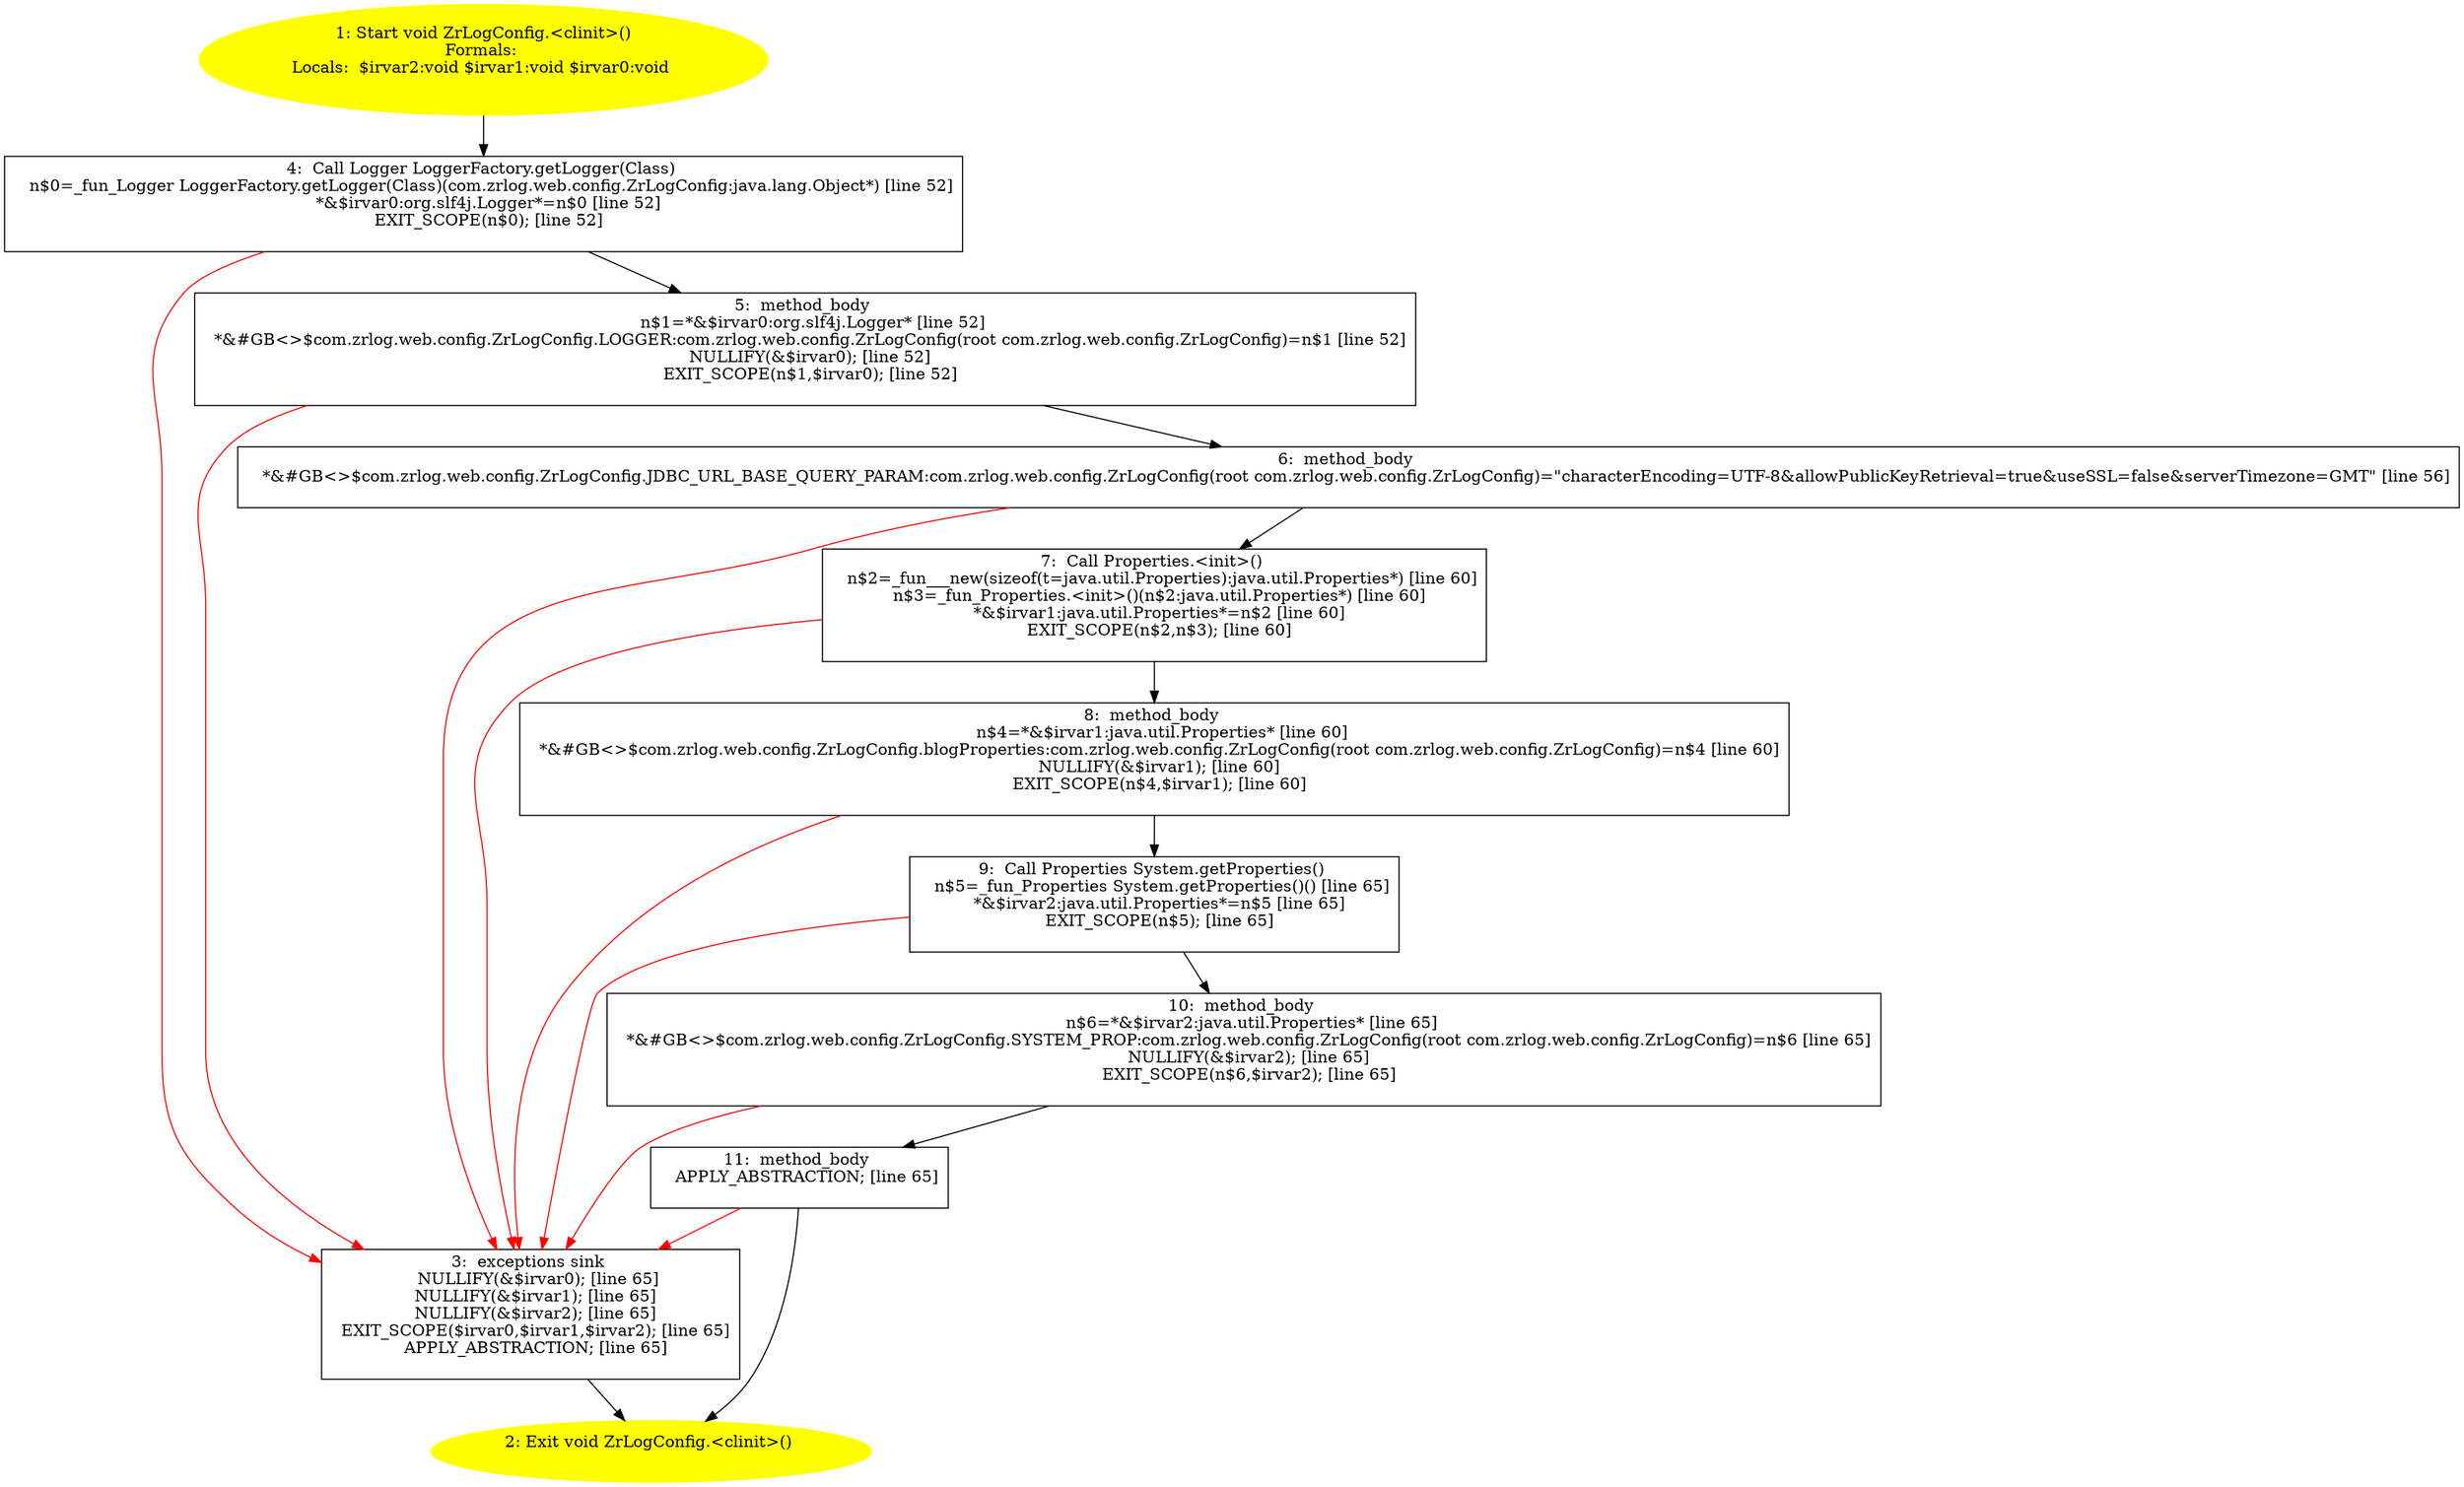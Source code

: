 /* @generated */
digraph cfg {
"com.zrlog.web.config.ZrLogConfig.<clinit>():void.6b0ab63e458e931393a8eeb068c01156_1" [label="1: Start void ZrLogConfig.<clinit>()\nFormals: \nLocals:  $irvar2:void $irvar1:void $irvar0:void \n  " color=yellow style=filled]
	

	 "com.zrlog.web.config.ZrLogConfig.<clinit>():void.6b0ab63e458e931393a8eeb068c01156_1" -> "com.zrlog.web.config.ZrLogConfig.<clinit>():void.6b0ab63e458e931393a8eeb068c01156_4" ;
"com.zrlog.web.config.ZrLogConfig.<clinit>():void.6b0ab63e458e931393a8eeb068c01156_2" [label="2: Exit void ZrLogConfig.<clinit>() \n  " color=yellow style=filled]
	

"com.zrlog.web.config.ZrLogConfig.<clinit>():void.6b0ab63e458e931393a8eeb068c01156_3" [label="3:  exceptions sink \n   NULLIFY(&$irvar0); [line 65]\n  NULLIFY(&$irvar1); [line 65]\n  NULLIFY(&$irvar2); [line 65]\n  EXIT_SCOPE($irvar0,$irvar1,$irvar2); [line 65]\n  APPLY_ABSTRACTION; [line 65]\n " shape="box"]
	

	 "com.zrlog.web.config.ZrLogConfig.<clinit>():void.6b0ab63e458e931393a8eeb068c01156_3" -> "com.zrlog.web.config.ZrLogConfig.<clinit>():void.6b0ab63e458e931393a8eeb068c01156_2" ;
"com.zrlog.web.config.ZrLogConfig.<clinit>():void.6b0ab63e458e931393a8eeb068c01156_4" [label="4:  Call Logger LoggerFactory.getLogger(Class) \n   n$0=_fun_Logger LoggerFactory.getLogger(Class)(com.zrlog.web.config.ZrLogConfig:java.lang.Object*) [line 52]\n  *&$irvar0:org.slf4j.Logger*=n$0 [line 52]\n  EXIT_SCOPE(n$0); [line 52]\n " shape="box"]
	

	 "com.zrlog.web.config.ZrLogConfig.<clinit>():void.6b0ab63e458e931393a8eeb068c01156_4" -> "com.zrlog.web.config.ZrLogConfig.<clinit>():void.6b0ab63e458e931393a8eeb068c01156_5" ;
	 "com.zrlog.web.config.ZrLogConfig.<clinit>():void.6b0ab63e458e931393a8eeb068c01156_4" -> "com.zrlog.web.config.ZrLogConfig.<clinit>():void.6b0ab63e458e931393a8eeb068c01156_3" [color="red" ];
"com.zrlog.web.config.ZrLogConfig.<clinit>():void.6b0ab63e458e931393a8eeb068c01156_5" [label="5:  method_body \n   n$1=*&$irvar0:org.slf4j.Logger* [line 52]\n  *&#GB<>$com.zrlog.web.config.ZrLogConfig.LOGGER:com.zrlog.web.config.ZrLogConfig(root com.zrlog.web.config.ZrLogConfig)=n$1 [line 52]\n  NULLIFY(&$irvar0); [line 52]\n  EXIT_SCOPE(n$1,$irvar0); [line 52]\n " shape="box"]
	

	 "com.zrlog.web.config.ZrLogConfig.<clinit>():void.6b0ab63e458e931393a8eeb068c01156_5" -> "com.zrlog.web.config.ZrLogConfig.<clinit>():void.6b0ab63e458e931393a8eeb068c01156_6" ;
	 "com.zrlog.web.config.ZrLogConfig.<clinit>():void.6b0ab63e458e931393a8eeb068c01156_5" -> "com.zrlog.web.config.ZrLogConfig.<clinit>():void.6b0ab63e458e931393a8eeb068c01156_3" [color="red" ];
"com.zrlog.web.config.ZrLogConfig.<clinit>():void.6b0ab63e458e931393a8eeb068c01156_6" [label="6:  method_body \n   *&#GB<>$com.zrlog.web.config.ZrLogConfig.JDBC_URL_BASE_QUERY_PARAM:com.zrlog.web.config.ZrLogConfig(root com.zrlog.web.config.ZrLogConfig)=\"characterEncoding=UTF-8&allowPublicKeyRetrieval=true&useSSL=false&serverTimezone=GMT\" [line 56]\n " shape="box"]
	

	 "com.zrlog.web.config.ZrLogConfig.<clinit>():void.6b0ab63e458e931393a8eeb068c01156_6" -> "com.zrlog.web.config.ZrLogConfig.<clinit>():void.6b0ab63e458e931393a8eeb068c01156_7" ;
	 "com.zrlog.web.config.ZrLogConfig.<clinit>():void.6b0ab63e458e931393a8eeb068c01156_6" -> "com.zrlog.web.config.ZrLogConfig.<clinit>():void.6b0ab63e458e931393a8eeb068c01156_3" [color="red" ];
"com.zrlog.web.config.ZrLogConfig.<clinit>():void.6b0ab63e458e931393a8eeb068c01156_7" [label="7:  Call Properties.<init>() \n   n$2=_fun___new(sizeof(t=java.util.Properties):java.util.Properties*) [line 60]\n  n$3=_fun_Properties.<init>()(n$2:java.util.Properties*) [line 60]\n  *&$irvar1:java.util.Properties*=n$2 [line 60]\n  EXIT_SCOPE(n$2,n$3); [line 60]\n " shape="box"]
	

	 "com.zrlog.web.config.ZrLogConfig.<clinit>():void.6b0ab63e458e931393a8eeb068c01156_7" -> "com.zrlog.web.config.ZrLogConfig.<clinit>():void.6b0ab63e458e931393a8eeb068c01156_8" ;
	 "com.zrlog.web.config.ZrLogConfig.<clinit>():void.6b0ab63e458e931393a8eeb068c01156_7" -> "com.zrlog.web.config.ZrLogConfig.<clinit>():void.6b0ab63e458e931393a8eeb068c01156_3" [color="red" ];
"com.zrlog.web.config.ZrLogConfig.<clinit>():void.6b0ab63e458e931393a8eeb068c01156_8" [label="8:  method_body \n   n$4=*&$irvar1:java.util.Properties* [line 60]\n  *&#GB<>$com.zrlog.web.config.ZrLogConfig.blogProperties:com.zrlog.web.config.ZrLogConfig(root com.zrlog.web.config.ZrLogConfig)=n$4 [line 60]\n  NULLIFY(&$irvar1); [line 60]\n  EXIT_SCOPE(n$4,$irvar1); [line 60]\n " shape="box"]
	

	 "com.zrlog.web.config.ZrLogConfig.<clinit>():void.6b0ab63e458e931393a8eeb068c01156_8" -> "com.zrlog.web.config.ZrLogConfig.<clinit>():void.6b0ab63e458e931393a8eeb068c01156_9" ;
	 "com.zrlog.web.config.ZrLogConfig.<clinit>():void.6b0ab63e458e931393a8eeb068c01156_8" -> "com.zrlog.web.config.ZrLogConfig.<clinit>():void.6b0ab63e458e931393a8eeb068c01156_3" [color="red" ];
"com.zrlog.web.config.ZrLogConfig.<clinit>():void.6b0ab63e458e931393a8eeb068c01156_9" [label="9:  Call Properties System.getProperties() \n   n$5=_fun_Properties System.getProperties()() [line 65]\n  *&$irvar2:java.util.Properties*=n$5 [line 65]\n  EXIT_SCOPE(n$5); [line 65]\n " shape="box"]
	

	 "com.zrlog.web.config.ZrLogConfig.<clinit>():void.6b0ab63e458e931393a8eeb068c01156_9" -> "com.zrlog.web.config.ZrLogConfig.<clinit>():void.6b0ab63e458e931393a8eeb068c01156_10" ;
	 "com.zrlog.web.config.ZrLogConfig.<clinit>():void.6b0ab63e458e931393a8eeb068c01156_9" -> "com.zrlog.web.config.ZrLogConfig.<clinit>():void.6b0ab63e458e931393a8eeb068c01156_3" [color="red" ];
"com.zrlog.web.config.ZrLogConfig.<clinit>():void.6b0ab63e458e931393a8eeb068c01156_10" [label="10:  method_body \n   n$6=*&$irvar2:java.util.Properties* [line 65]\n  *&#GB<>$com.zrlog.web.config.ZrLogConfig.SYSTEM_PROP:com.zrlog.web.config.ZrLogConfig(root com.zrlog.web.config.ZrLogConfig)=n$6 [line 65]\n  NULLIFY(&$irvar2); [line 65]\n  EXIT_SCOPE(n$6,$irvar2); [line 65]\n " shape="box"]
	

	 "com.zrlog.web.config.ZrLogConfig.<clinit>():void.6b0ab63e458e931393a8eeb068c01156_10" -> "com.zrlog.web.config.ZrLogConfig.<clinit>():void.6b0ab63e458e931393a8eeb068c01156_11" ;
	 "com.zrlog.web.config.ZrLogConfig.<clinit>():void.6b0ab63e458e931393a8eeb068c01156_10" -> "com.zrlog.web.config.ZrLogConfig.<clinit>():void.6b0ab63e458e931393a8eeb068c01156_3" [color="red" ];
"com.zrlog.web.config.ZrLogConfig.<clinit>():void.6b0ab63e458e931393a8eeb068c01156_11" [label="11:  method_body \n   APPLY_ABSTRACTION; [line 65]\n " shape="box"]
	

	 "com.zrlog.web.config.ZrLogConfig.<clinit>():void.6b0ab63e458e931393a8eeb068c01156_11" -> "com.zrlog.web.config.ZrLogConfig.<clinit>():void.6b0ab63e458e931393a8eeb068c01156_2" ;
	 "com.zrlog.web.config.ZrLogConfig.<clinit>():void.6b0ab63e458e931393a8eeb068c01156_11" -> "com.zrlog.web.config.ZrLogConfig.<clinit>():void.6b0ab63e458e931393a8eeb068c01156_3" [color="red" ];
}
